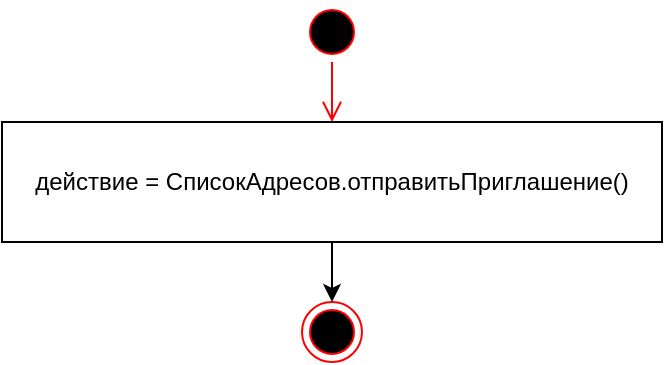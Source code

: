 <mxfile version="15.5.4" type="device"><diagram id="pe9fTEDNu0zSlPk7TXAT" name="Page-1"><mxGraphModel dx="2249" dy="1949" grid="1" gridSize="10" guides="1" tooltips="1" connect="1" arrows="1" fold="1" page="1" pageScale="1" pageWidth="827" pageHeight="1169" math="0" shadow="0"><root><mxCell id="0"/><mxCell id="1" parent="0"/><mxCell id="MAXpseTA1vnwfWNFhxLS-3" value="" style="ellipse;html=1;shape=startState;fillColor=#000000;strokeColor=#ff0000;" vertex="1" parent="1"><mxGeometry x="-660" y="-1160" width="30" height="30" as="geometry"/></mxCell><mxCell id="MAXpseTA1vnwfWNFhxLS-4" value="" style="edgeStyle=orthogonalEdgeStyle;html=1;verticalAlign=bottom;endArrow=open;endSize=8;strokeColor=#ff0000;rounded=0;" edge="1" source="MAXpseTA1vnwfWNFhxLS-3" parent="1" target="MAXpseTA1vnwfWNFhxLS-5"><mxGeometry relative="1" as="geometry"><mxPoint x="-645" y="-1100" as="targetPoint"/></mxGeometry></mxCell><mxCell id="MAXpseTA1vnwfWNFhxLS-5" value="действие = СписокАдресов.отправитьПриглашение()" style="rounded=0;whiteSpace=wrap;html=1;" vertex="1" parent="1"><mxGeometry x="-810" y="-1100" width="330" height="60" as="geometry"/></mxCell><mxCell id="MAXpseTA1vnwfWNFhxLS-8" value="" style="ellipse;html=1;shape=endState;fillColor=#000000;strokeColor=#ff0000;" vertex="1" parent="1"><mxGeometry x="-660" y="-1010" width="30" height="30" as="geometry"/></mxCell><mxCell id="MAXpseTA1vnwfWNFhxLS-11" value="" style="endArrow=classic;html=1;rounded=0;" edge="1" parent="1" source="MAXpseTA1vnwfWNFhxLS-5" target="MAXpseTA1vnwfWNFhxLS-8"><mxGeometry width="50" height="50" relative="1" as="geometry"><mxPoint x="-645" y="-860" as="sourcePoint"/><mxPoint x="-635" y="-910" as="targetPoint"/></mxGeometry></mxCell></root></mxGraphModel></diagram></mxfile>